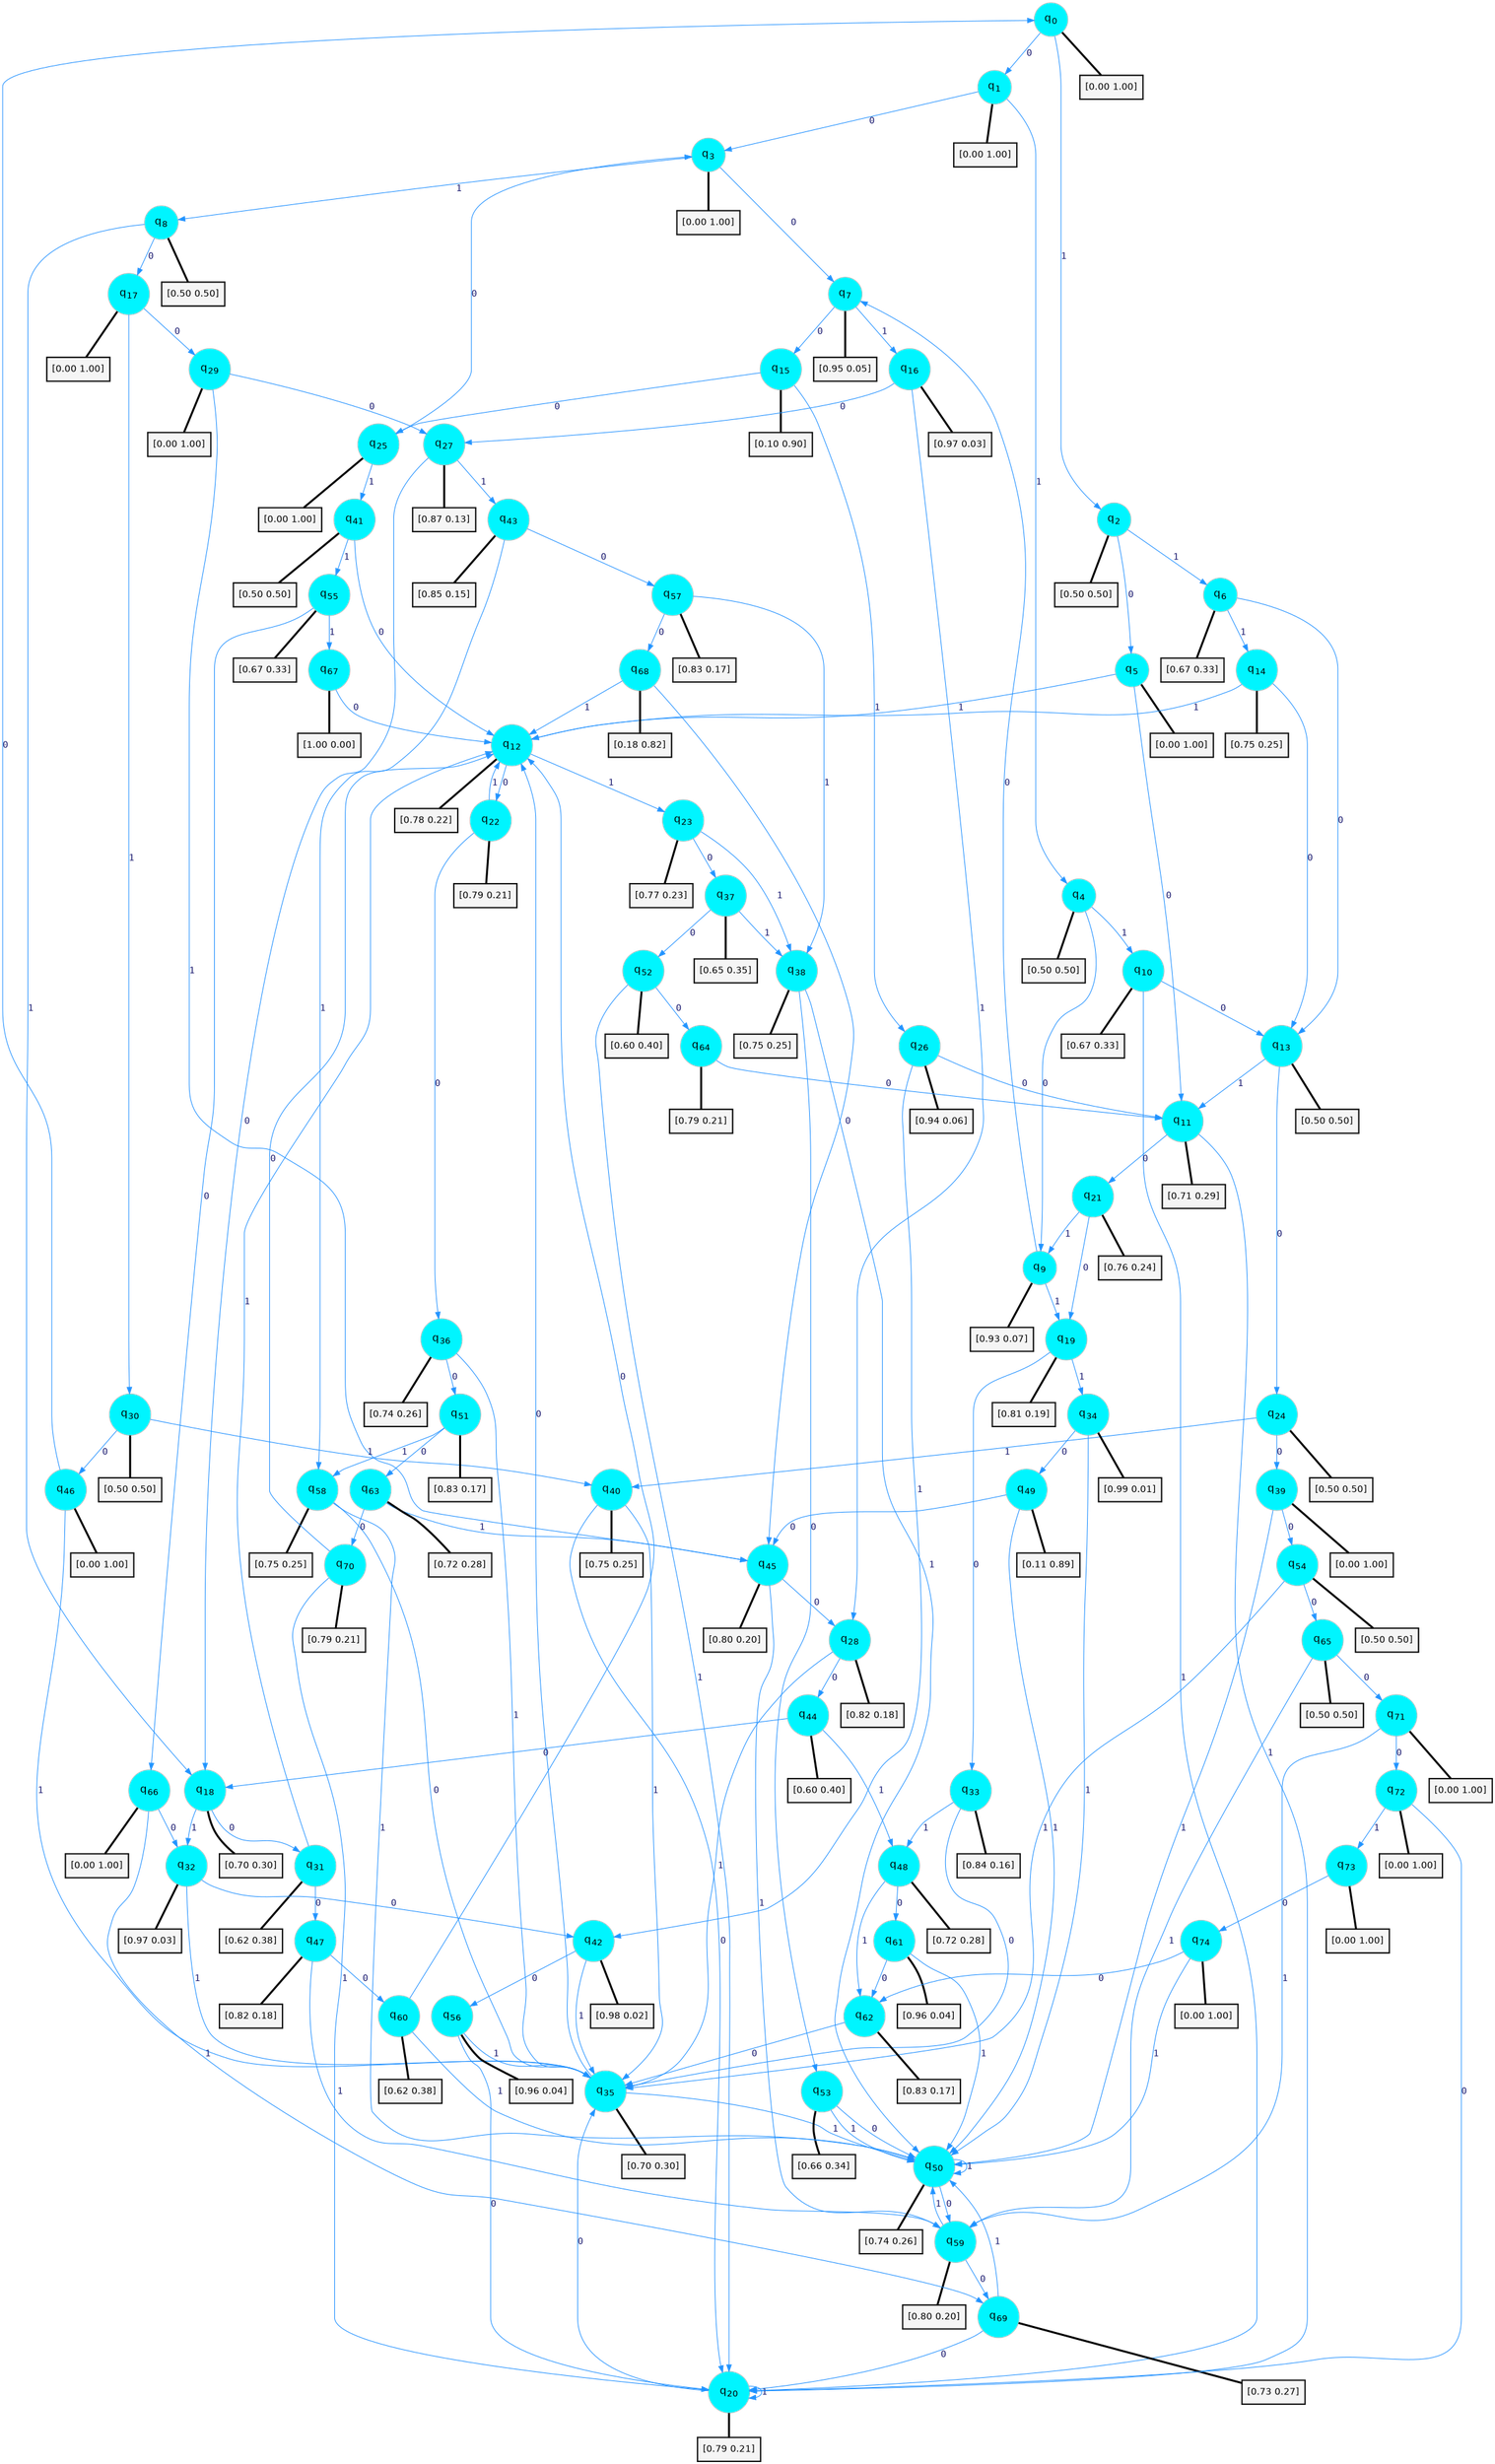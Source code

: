 digraph G {
graph [
bgcolor=transparent, dpi=300, rankdir=TD, size="40,25"];
node [
color=gray, fillcolor=turquoise1, fontcolor=black, fontname=Helvetica, fontsize=16, fontweight=bold, shape=circle, style=filled];
edge [
arrowsize=1, color=dodgerblue1, fontcolor=midnightblue, fontname=courier, fontweight=bold, penwidth=1, style=solid, weight=20];
0[label=<q<SUB>0</SUB>>];
1[label=<q<SUB>1</SUB>>];
2[label=<q<SUB>2</SUB>>];
3[label=<q<SUB>3</SUB>>];
4[label=<q<SUB>4</SUB>>];
5[label=<q<SUB>5</SUB>>];
6[label=<q<SUB>6</SUB>>];
7[label=<q<SUB>7</SUB>>];
8[label=<q<SUB>8</SUB>>];
9[label=<q<SUB>9</SUB>>];
10[label=<q<SUB>10</SUB>>];
11[label=<q<SUB>11</SUB>>];
12[label=<q<SUB>12</SUB>>];
13[label=<q<SUB>13</SUB>>];
14[label=<q<SUB>14</SUB>>];
15[label=<q<SUB>15</SUB>>];
16[label=<q<SUB>16</SUB>>];
17[label=<q<SUB>17</SUB>>];
18[label=<q<SUB>18</SUB>>];
19[label=<q<SUB>19</SUB>>];
20[label=<q<SUB>20</SUB>>];
21[label=<q<SUB>21</SUB>>];
22[label=<q<SUB>22</SUB>>];
23[label=<q<SUB>23</SUB>>];
24[label=<q<SUB>24</SUB>>];
25[label=<q<SUB>25</SUB>>];
26[label=<q<SUB>26</SUB>>];
27[label=<q<SUB>27</SUB>>];
28[label=<q<SUB>28</SUB>>];
29[label=<q<SUB>29</SUB>>];
30[label=<q<SUB>30</SUB>>];
31[label=<q<SUB>31</SUB>>];
32[label=<q<SUB>32</SUB>>];
33[label=<q<SUB>33</SUB>>];
34[label=<q<SUB>34</SUB>>];
35[label=<q<SUB>35</SUB>>];
36[label=<q<SUB>36</SUB>>];
37[label=<q<SUB>37</SUB>>];
38[label=<q<SUB>38</SUB>>];
39[label=<q<SUB>39</SUB>>];
40[label=<q<SUB>40</SUB>>];
41[label=<q<SUB>41</SUB>>];
42[label=<q<SUB>42</SUB>>];
43[label=<q<SUB>43</SUB>>];
44[label=<q<SUB>44</SUB>>];
45[label=<q<SUB>45</SUB>>];
46[label=<q<SUB>46</SUB>>];
47[label=<q<SUB>47</SUB>>];
48[label=<q<SUB>48</SUB>>];
49[label=<q<SUB>49</SUB>>];
50[label=<q<SUB>50</SUB>>];
51[label=<q<SUB>51</SUB>>];
52[label=<q<SUB>52</SUB>>];
53[label=<q<SUB>53</SUB>>];
54[label=<q<SUB>54</SUB>>];
55[label=<q<SUB>55</SUB>>];
56[label=<q<SUB>56</SUB>>];
57[label=<q<SUB>57</SUB>>];
58[label=<q<SUB>58</SUB>>];
59[label=<q<SUB>59</SUB>>];
60[label=<q<SUB>60</SUB>>];
61[label=<q<SUB>61</SUB>>];
62[label=<q<SUB>62</SUB>>];
63[label=<q<SUB>63</SUB>>];
64[label=<q<SUB>64</SUB>>];
65[label=<q<SUB>65</SUB>>];
66[label=<q<SUB>66</SUB>>];
67[label=<q<SUB>67</SUB>>];
68[label=<q<SUB>68</SUB>>];
69[label=<q<SUB>69</SUB>>];
70[label=<q<SUB>70</SUB>>];
71[label=<q<SUB>71</SUB>>];
72[label=<q<SUB>72</SUB>>];
73[label=<q<SUB>73</SUB>>];
74[label=<q<SUB>74</SUB>>];
75[label="[0.00 1.00]", shape=box,fontcolor=black, fontname=Helvetica, fontsize=14, penwidth=2, fillcolor=whitesmoke,color=black];
76[label="[0.00 1.00]", shape=box,fontcolor=black, fontname=Helvetica, fontsize=14, penwidth=2, fillcolor=whitesmoke,color=black];
77[label="[0.50 0.50]", shape=box,fontcolor=black, fontname=Helvetica, fontsize=14, penwidth=2, fillcolor=whitesmoke,color=black];
78[label="[0.00 1.00]", shape=box,fontcolor=black, fontname=Helvetica, fontsize=14, penwidth=2, fillcolor=whitesmoke,color=black];
79[label="[0.50 0.50]", shape=box,fontcolor=black, fontname=Helvetica, fontsize=14, penwidth=2, fillcolor=whitesmoke,color=black];
80[label="[0.00 1.00]", shape=box,fontcolor=black, fontname=Helvetica, fontsize=14, penwidth=2, fillcolor=whitesmoke,color=black];
81[label="[0.67 0.33]", shape=box,fontcolor=black, fontname=Helvetica, fontsize=14, penwidth=2, fillcolor=whitesmoke,color=black];
82[label="[0.95 0.05]", shape=box,fontcolor=black, fontname=Helvetica, fontsize=14, penwidth=2, fillcolor=whitesmoke,color=black];
83[label="[0.50 0.50]", shape=box,fontcolor=black, fontname=Helvetica, fontsize=14, penwidth=2, fillcolor=whitesmoke,color=black];
84[label="[0.93 0.07]", shape=box,fontcolor=black, fontname=Helvetica, fontsize=14, penwidth=2, fillcolor=whitesmoke,color=black];
85[label="[0.67 0.33]", shape=box,fontcolor=black, fontname=Helvetica, fontsize=14, penwidth=2, fillcolor=whitesmoke,color=black];
86[label="[0.71 0.29]", shape=box,fontcolor=black, fontname=Helvetica, fontsize=14, penwidth=2, fillcolor=whitesmoke,color=black];
87[label="[0.78 0.22]", shape=box,fontcolor=black, fontname=Helvetica, fontsize=14, penwidth=2, fillcolor=whitesmoke,color=black];
88[label="[0.50 0.50]", shape=box,fontcolor=black, fontname=Helvetica, fontsize=14, penwidth=2, fillcolor=whitesmoke,color=black];
89[label="[0.75 0.25]", shape=box,fontcolor=black, fontname=Helvetica, fontsize=14, penwidth=2, fillcolor=whitesmoke,color=black];
90[label="[0.10 0.90]", shape=box,fontcolor=black, fontname=Helvetica, fontsize=14, penwidth=2, fillcolor=whitesmoke,color=black];
91[label="[0.97 0.03]", shape=box,fontcolor=black, fontname=Helvetica, fontsize=14, penwidth=2, fillcolor=whitesmoke,color=black];
92[label="[0.00 1.00]", shape=box,fontcolor=black, fontname=Helvetica, fontsize=14, penwidth=2, fillcolor=whitesmoke,color=black];
93[label="[0.70 0.30]", shape=box,fontcolor=black, fontname=Helvetica, fontsize=14, penwidth=2, fillcolor=whitesmoke,color=black];
94[label="[0.81 0.19]", shape=box,fontcolor=black, fontname=Helvetica, fontsize=14, penwidth=2, fillcolor=whitesmoke,color=black];
95[label="[0.79 0.21]", shape=box,fontcolor=black, fontname=Helvetica, fontsize=14, penwidth=2, fillcolor=whitesmoke,color=black];
96[label="[0.76 0.24]", shape=box,fontcolor=black, fontname=Helvetica, fontsize=14, penwidth=2, fillcolor=whitesmoke,color=black];
97[label="[0.79 0.21]", shape=box,fontcolor=black, fontname=Helvetica, fontsize=14, penwidth=2, fillcolor=whitesmoke,color=black];
98[label="[0.77 0.23]", shape=box,fontcolor=black, fontname=Helvetica, fontsize=14, penwidth=2, fillcolor=whitesmoke,color=black];
99[label="[0.50 0.50]", shape=box,fontcolor=black, fontname=Helvetica, fontsize=14, penwidth=2, fillcolor=whitesmoke,color=black];
100[label="[0.00 1.00]", shape=box,fontcolor=black, fontname=Helvetica, fontsize=14, penwidth=2, fillcolor=whitesmoke,color=black];
101[label="[0.94 0.06]", shape=box,fontcolor=black, fontname=Helvetica, fontsize=14, penwidth=2, fillcolor=whitesmoke,color=black];
102[label="[0.87 0.13]", shape=box,fontcolor=black, fontname=Helvetica, fontsize=14, penwidth=2, fillcolor=whitesmoke,color=black];
103[label="[0.82 0.18]", shape=box,fontcolor=black, fontname=Helvetica, fontsize=14, penwidth=2, fillcolor=whitesmoke,color=black];
104[label="[0.00 1.00]", shape=box,fontcolor=black, fontname=Helvetica, fontsize=14, penwidth=2, fillcolor=whitesmoke,color=black];
105[label="[0.50 0.50]", shape=box,fontcolor=black, fontname=Helvetica, fontsize=14, penwidth=2, fillcolor=whitesmoke,color=black];
106[label="[0.62 0.38]", shape=box,fontcolor=black, fontname=Helvetica, fontsize=14, penwidth=2, fillcolor=whitesmoke,color=black];
107[label="[0.97 0.03]", shape=box,fontcolor=black, fontname=Helvetica, fontsize=14, penwidth=2, fillcolor=whitesmoke,color=black];
108[label="[0.84 0.16]", shape=box,fontcolor=black, fontname=Helvetica, fontsize=14, penwidth=2, fillcolor=whitesmoke,color=black];
109[label="[0.99 0.01]", shape=box,fontcolor=black, fontname=Helvetica, fontsize=14, penwidth=2, fillcolor=whitesmoke,color=black];
110[label="[0.70 0.30]", shape=box,fontcolor=black, fontname=Helvetica, fontsize=14, penwidth=2, fillcolor=whitesmoke,color=black];
111[label="[0.74 0.26]", shape=box,fontcolor=black, fontname=Helvetica, fontsize=14, penwidth=2, fillcolor=whitesmoke,color=black];
112[label="[0.65 0.35]", shape=box,fontcolor=black, fontname=Helvetica, fontsize=14, penwidth=2, fillcolor=whitesmoke,color=black];
113[label="[0.75 0.25]", shape=box,fontcolor=black, fontname=Helvetica, fontsize=14, penwidth=2, fillcolor=whitesmoke,color=black];
114[label="[0.00 1.00]", shape=box,fontcolor=black, fontname=Helvetica, fontsize=14, penwidth=2, fillcolor=whitesmoke,color=black];
115[label="[0.75 0.25]", shape=box,fontcolor=black, fontname=Helvetica, fontsize=14, penwidth=2, fillcolor=whitesmoke,color=black];
116[label="[0.50 0.50]", shape=box,fontcolor=black, fontname=Helvetica, fontsize=14, penwidth=2, fillcolor=whitesmoke,color=black];
117[label="[0.98 0.02]", shape=box,fontcolor=black, fontname=Helvetica, fontsize=14, penwidth=2, fillcolor=whitesmoke,color=black];
118[label="[0.85 0.15]", shape=box,fontcolor=black, fontname=Helvetica, fontsize=14, penwidth=2, fillcolor=whitesmoke,color=black];
119[label="[0.60 0.40]", shape=box,fontcolor=black, fontname=Helvetica, fontsize=14, penwidth=2, fillcolor=whitesmoke,color=black];
120[label="[0.80 0.20]", shape=box,fontcolor=black, fontname=Helvetica, fontsize=14, penwidth=2, fillcolor=whitesmoke,color=black];
121[label="[0.00 1.00]", shape=box,fontcolor=black, fontname=Helvetica, fontsize=14, penwidth=2, fillcolor=whitesmoke,color=black];
122[label="[0.82 0.18]", shape=box,fontcolor=black, fontname=Helvetica, fontsize=14, penwidth=2, fillcolor=whitesmoke,color=black];
123[label="[0.72 0.28]", shape=box,fontcolor=black, fontname=Helvetica, fontsize=14, penwidth=2, fillcolor=whitesmoke,color=black];
124[label="[0.11 0.89]", shape=box,fontcolor=black, fontname=Helvetica, fontsize=14, penwidth=2, fillcolor=whitesmoke,color=black];
125[label="[0.74 0.26]", shape=box,fontcolor=black, fontname=Helvetica, fontsize=14, penwidth=2, fillcolor=whitesmoke,color=black];
126[label="[0.83 0.17]", shape=box,fontcolor=black, fontname=Helvetica, fontsize=14, penwidth=2, fillcolor=whitesmoke,color=black];
127[label="[0.60 0.40]", shape=box,fontcolor=black, fontname=Helvetica, fontsize=14, penwidth=2, fillcolor=whitesmoke,color=black];
128[label="[0.66 0.34]", shape=box,fontcolor=black, fontname=Helvetica, fontsize=14, penwidth=2, fillcolor=whitesmoke,color=black];
129[label="[0.50 0.50]", shape=box,fontcolor=black, fontname=Helvetica, fontsize=14, penwidth=2, fillcolor=whitesmoke,color=black];
130[label="[0.67 0.33]", shape=box,fontcolor=black, fontname=Helvetica, fontsize=14, penwidth=2, fillcolor=whitesmoke,color=black];
131[label="[0.96 0.04]", shape=box,fontcolor=black, fontname=Helvetica, fontsize=14, penwidth=2, fillcolor=whitesmoke,color=black];
132[label="[0.83 0.17]", shape=box,fontcolor=black, fontname=Helvetica, fontsize=14, penwidth=2, fillcolor=whitesmoke,color=black];
133[label="[0.75 0.25]", shape=box,fontcolor=black, fontname=Helvetica, fontsize=14, penwidth=2, fillcolor=whitesmoke,color=black];
134[label="[0.80 0.20]", shape=box,fontcolor=black, fontname=Helvetica, fontsize=14, penwidth=2, fillcolor=whitesmoke,color=black];
135[label="[0.62 0.38]", shape=box,fontcolor=black, fontname=Helvetica, fontsize=14, penwidth=2, fillcolor=whitesmoke,color=black];
136[label="[0.96 0.04]", shape=box,fontcolor=black, fontname=Helvetica, fontsize=14, penwidth=2, fillcolor=whitesmoke,color=black];
137[label="[0.83 0.17]", shape=box,fontcolor=black, fontname=Helvetica, fontsize=14, penwidth=2, fillcolor=whitesmoke,color=black];
138[label="[0.72 0.28]", shape=box,fontcolor=black, fontname=Helvetica, fontsize=14, penwidth=2, fillcolor=whitesmoke,color=black];
139[label="[0.79 0.21]", shape=box,fontcolor=black, fontname=Helvetica, fontsize=14, penwidth=2, fillcolor=whitesmoke,color=black];
140[label="[0.50 0.50]", shape=box,fontcolor=black, fontname=Helvetica, fontsize=14, penwidth=2, fillcolor=whitesmoke,color=black];
141[label="[0.00 1.00]", shape=box,fontcolor=black, fontname=Helvetica, fontsize=14, penwidth=2, fillcolor=whitesmoke,color=black];
142[label="[1.00 0.00]", shape=box,fontcolor=black, fontname=Helvetica, fontsize=14, penwidth=2, fillcolor=whitesmoke,color=black];
143[label="[0.18 0.82]", shape=box,fontcolor=black, fontname=Helvetica, fontsize=14, penwidth=2, fillcolor=whitesmoke,color=black];
144[label="[0.73 0.27]", shape=box,fontcolor=black, fontname=Helvetica, fontsize=14, penwidth=2, fillcolor=whitesmoke,color=black];
145[label="[0.79 0.21]", shape=box,fontcolor=black, fontname=Helvetica, fontsize=14, penwidth=2, fillcolor=whitesmoke,color=black];
146[label="[0.00 1.00]", shape=box,fontcolor=black, fontname=Helvetica, fontsize=14, penwidth=2, fillcolor=whitesmoke,color=black];
147[label="[0.00 1.00]", shape=box,fontcolor=black, fontname=Helvetica, fontsize=14, penwidth=2, fillcolor=whitesmoke,color=black];
148[label="[0.00 1.00]", shape=box,fontcolor=black, fontname=Helvetica, fontsize=14, penwidth=2, fillcolor=whitesmoke,color=black];
149[label="[0.00 1.00]", shape=box,fontcolor=black, fontname=Helvetica, fontsize=14, penwidth=2, fillcolor=whitesmoke,color=black];
0->1 [label=0];
0->2 [label=1];
0->75 [arrowhead=none, penwidth=3,color=black];
1->3 [label=0];
1->4 [label=1];
1->76 [arrowhead=none, penwidth=3,color=black];
2->5 [label=0];
2->6 [label=1];
2->77 [arrowhead=none, penwidth=3,color=black];
3->7 [label=0];
3->8 [label=1];
3->78 [arrowhead=none, penwidth=3,color=black];
4->9 [label=0];
4->10 [label=1];
4->79 [arrowhead=none, penwidth=3,color=black];
5->11 [label=0];
5->12 [label=1];
5->80 [arrowhead=none, penwidth=3,color=black];
6->13 [label=0];
6->14 [label=1];
6->81 [arrowhead=none, penwidth=3,color=black];
7->15 [label=0];
7->16 [label=1];
7->82 [arrowhead=none, penwidth=3,color=black];
8->17 [label=0];
8->18 [label=1];
8->83 [arrowhead=none, penwidth=3,color=black];
9->7 [label=0];
9->19 [label=1];
9->84 [arrowhead=none, penwidth=3,color=black];
10->13 [label=0];
10->20 [label=1];
10->85 [arrowhead=none, penwidth=3,color=black];
11->21 [label=0];
11->20 [label=1];
11->86 [arrowhead=none, penwidth=3,color=black];
12->22 [label=0];
12->23 [label=1];
12->87 [arrowhead=none, penwidth=3,color=black];
13->24 [label=0];
13->11 [label=1];
13->88 [arrowhead=none, penwidth=3,color=black];
14->13 [label=0];
14->12 [label=1];
14->89 [arrowhead=none, penwidth=3,color=black];
15->25 [label=0];
15->26 [label=1];
15->90 [arrowhead=none, penwidth=3,color=black];
16->27 [label=0];
16->28 [label=1];
16->91 [arrowhead=none, penwidth=3,color=black];
17->29 [label=0];
17->30 [label=1];
17->92 [arrowhead=none, penwidth=3,color=black];
18->31 [label=0];
18->32 [label=1];
18->93 [arrowhead=none, penwidth=3,color=black];
19->33 [label=0];
19->34 [label=1];
19->94 [arrowhead=none, penwidth=3,color=black];
20->35 [label=0];
20->20 [label=1];
20->95 [arrowhead=none, penwidth=3,color=black];
21->19 [label=0];
21->9 [label=1];
21->96 [arrowhead=none, penwidth=3,color=black];
22->36 [label=0];
22->12 [label=1];
22->97 [arrowhead=none, penwidth=3,color=black];
23->37 [label=0];
23->38 [label=1];
23->98 [arrowhead=none, penwidth=3,color=black];
24->39 [label=0];
24->40 [label=1];
24->99 [arrowhead=none, penwidth=3,color=black];
25->3 [label=0];
25->41 [label=1];
25->100 [arrowhead=none, penwidth=3,color=black];
26->11 [label=0];
26->42 [label=1];
26->101 [arrowhead=none, penwidth=3,color=black];
27->18 [label=0];
27->43 [label=1];
27->102 [arrowhead=none, penwidth=3,color=black];
28->44 [label=0];
28->35 [label=1];
28->103 [arrowhead=none, penwidth=3,color=black];
29->27 [label=0];
29->45 [label=1];
29->104 [arrowhead=none, penwidth=3,color=black];
30->46 [label=0];
30->40 [label=1];
30->105 [arrowhead=none, penwidth=3,color=black];
31->47 [label=0];
31->12 [label=1];
31->106 [arrowhead=none, penwidth=3,color=black];
32->42 [label=0];
32->35 [label=1];
32->107 [arrowhead=none, penwidth=3,color=black];
33->35 [label=0];
33->48 [label=1];
33->108 [arrowhead=none, penwidth=3,color=black];
34->49 [label=0];
34->50 [label=1];
34->109 [arrowhead=none, penwidth=3,color=black];
35->12 [label=0];
35->50 [label=1];
35->110 [arrowhead=none, penwidth=3,color=black];
36->51 [label=0];
36->35 [label=1];
36->111 [arrowhead=none, penwidth=3,color=black];
37->52 [label=0];
37->38 [label=1];
37->112 [arrowhead=none, penwidth=3,color=black];
38->53 [label=0];
38->50 [label=1];
38->113 [arrowhead=none, penwidth=3,color=black];
39->54 [label=0];
39->50 [label=1];
39->114 [arrowhead=none, penwidth=3,color=black];
40->20 [label=0];
40->35 [label=1];
40->115 [arrowhead=none, penwidth=3,color=black];
41->12 [label=0];
41->55 [label=1];
41->116 [arrowhead=none, penwidth=3,color=black];
42->56 [label=0];
42->35 [label=1];
42->117 [arrowhead=none, penwidth=3,color=black];
43->57 [label=0];
43->58 [label=1];
43->118 [arrowhead=none, penwidth=3,color=black];
44->18 [label=0];
44->48 [label=1];
44->119 [arrowhead=none, penwidth=3,color=black];
45->28 [label=0];
45->59 [label=1];
45->120 [arrowhead=none, penwidth=3,color=black];
46->0 [label=0];
46->35 [label=1];
46->121 [arrowhead=none, penwidth=3,color=black];
47->60 [label=0];
47->59 [label=1];
47->122 [arrowhead=none, penwidth=3,color=black];
48->61 [label=0];
48->62 [label=1];
48->123 [arrowhead=none, penwidth=3,color=black];
49->45 [label=0];
49->50 [label=1];
49->124 [arrowhead=none, penwidth=3,color=black];
50->59 [label=0];
50->50 [label=1];
50->125 [arrowhead=none, penwidth=3,color=black];
51->63 [label=0];
51->58 [label=1];
51->126 [arrowhead=none, penwidth=3,color=black];
52->64 [label=0];
52->20 [label=1];
52->127 [arrowhead=none, penwidth=3,color=black];
53->50 [label=0];
53->50 [label=1];
53->128 [arrowhead=none, penwidth=3,color=black];
54->65 [label=0];
54->35 [label=1];
54->129 [arrowhead=none, penwidth=3,color=black];
55->66 [label=0];
55->67 [label=1];
55->130 [arrowhead=none, penwidth=3,color=black];
56->20 [label=0];
56->35 [label=1];
56->131 [arrowhead=none, penwidth=3,color=black];
57->68 [label=0];
57->38 [label=1];
57->132 [arrowhead=none, penwidth=3,color=black];
58->35 [label=0];
58->50 [label=1];
58->133 [arrowhead=none, penwidth=3,color=black];
59->69 [label=0];
59->50 [label=1];
59->134 [arrowhead=none, penwidth=3,color=black];
60->12 [label=0];
60->50 [label=1];
60->135 [arrowhead=none, penwidth=3,color=black];
61->62 [label=0];
61->50 [label=1];
61->136 [arrowhead=none, penwidth=3,color=black];
62->35 [label=0];
62->137 [arrowhead=none, penwidth=3,color=black];
63->70 [label=0];
63->45 [label=1];
63->138 [arrowhead=none, penwidth=3,color=black];
64->11 [label=0];
64->139 [arrowhead=none, penwidth=3,color=black];
65->71 [label=0];
65->59 [label=1];
65->140 [arrowhead=none, penwidth=3,color=black];
66->32 [label=0];
66->69 [label=1];
66->141 [arrowhead=none, penwidth=3,color=black];
67->12 [label=0];
67->142 [arrowhead=none, penwidth=3,color=black];
68->45 [label=0];
68->12 [label=1];
68->143 [arrowhead=none, penwidth=3,color=black];
69->20 [label=0];
69->50 [label=1];
69->144 [arrowhead=none, penwidth=3,color=black];
70->12 [label=0];
70->20 [label=1];
70->145 [arrowhead=none, penwidth=3,color=black];
71->72 [label=0];
71->59 [label=1];
71->146 [arrowhead=none, penwidth=3,color=black];
72->20 [label=0];
72->73 [label=1];
72->147 [arrowhead=none, penwidth=3,color=black];
73->74 [label=0];
73->148 [arrowhead=none, penwidth=3,color=black];
74->62 [label=0];
74->50 [label=1];
74->149 [arrowhead=none, penwidth=3,color=black];
}

